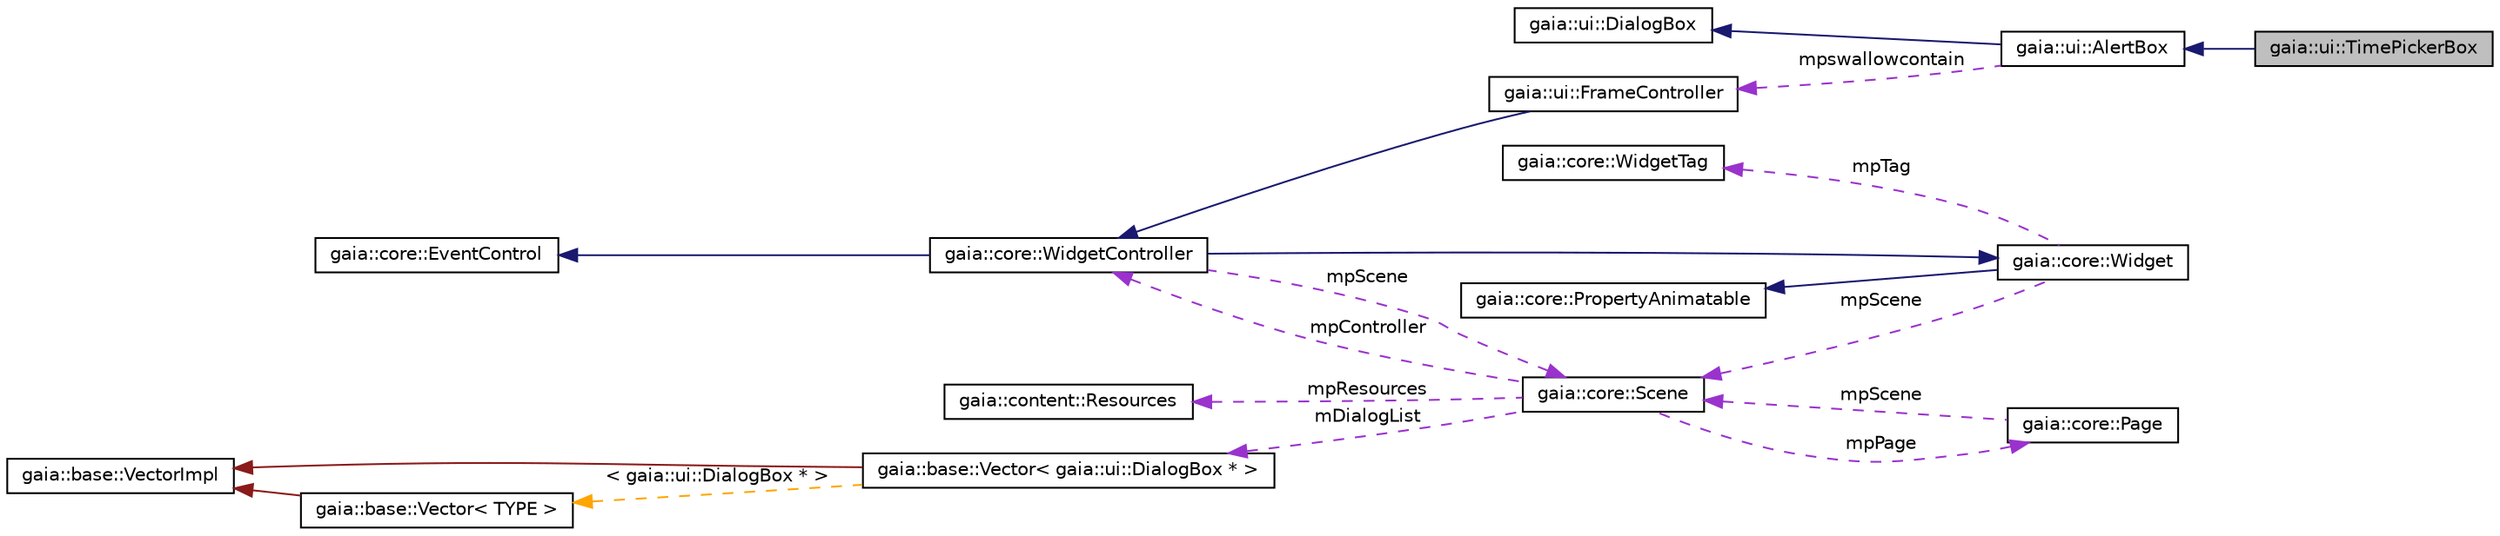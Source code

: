 digraph G
{
  edge [fontname="Helvetica",fontsize="10",labelfontname="Helvetica",labelfontsize="10"];
  node [fontname="Helvetica",fontsize="10",shape=record];
  rankdir=LR;
  Node1 [label="gaia::ui::TimePickerBox",height=0.2,width=0.4,color="black", fillcolor="grey75", style="filled" fontcolor="black"];
  Node2 -> Node1 [dir=back,color="midnightblue",fontsize="10",style="solid",fontname="Helvetica"];
  Node2 [label="gaia::ui::AlertBox",height=0.2,width=0.4,color="black", fillcolor="white", style="filled",URL="$de/d28/classgaia_1_1ui_1_1_alert_box.html",tooltip="A subclass of DialogBox that can display one, two or three buttons."];
  Node3 -> Node2 [dir=back,color="midnightblue",fontsize="10",style="solid",fontname="Helvetica"];
  Node3 [label="gaia::ui::DialogBox",height=0.2,width=0.4,color="black", fillcolor="white", style="filled",URL="$d7/dd4/classgaia_1_1ui_1_1_dialog_box.html",tooltip="Base class for showing dialog on screen."];
  Node4 -> Node2 [dir=back,color="darkorchid3",fontsize="10",style="dashed",label="mpswallowcontain",fontname="Helvetica"];
  Node4 [label="gaia::ui::FrameController",height=0.2,width=0.4,color="black", fillcolor="white", style="filled",URL="$d6/d8d/classgaia_1_1ui_1_1_frame_controller.html",tooltip="FrameController is designed to block out an area on the screen to display a single item..."];
  Node5 -> Node4 [dir=back,color="midnightblue",fontsize="10",style="solid",fontname="Helvetica"];
  Node5 [label="gaia::core::WidgetController",height=0.2,width=0.4,color="black", fillcolor="white", style="filled",URL="$db/d6c/classgaia_1_1core_1_1_widget_controller.html",tooltip="Define the default widget layout to put sets of layout in it."];
  Node6 -> Node5 [dir=back,color="midnightblue",fontsize="10",style="solid",fontname="Helvetica"];
  Node6 [label="gaia::core::Widget",height=0.2,width=0.4,color="black", fillcolor="white", style="filled",URL="$d8/dac/classgaia_1_1core_1_1_widget.html",tooltip="The Widget class is the base class of all user interface component."];
  Node7 -> Node6 [dir=back,color="midnightblue",fontsize="10",style="solid",fontname="Helvetica"];
  Node7 [label="gaia::core::PropertyAnimatable",height=0.2,width=0.4,color="black", fillcolor="white", style="filled",URL="$d0/db2/classgaia_1_1core_1_1_property_animatable.html",tooltip="Any animation object need to implement PropertyAnimatable because of setting value."];
  Node8 -> Node6 [dir=back,color="darkorchid3",fontsize="10",style="dashed",label="mpScene",fontname="Helvetica"];
  Node8 [label="gaia::core::Scene",height=0.2,width=0.4,color="black", fillcolor="white", style="filled",URL="$d5/dfb/classgaia_1_1core_1_1_scene.html",tooltip="A Scene is used to build a visual interface."];
  Node5 -> Node8 [dir=back,color="darkorchid3",fontsize="10",style="dashed",label="mpController",fontname="Helvetica"];
  Node9 -> Node8 [dir=back,color="darkorchid3",fontsize="10",style="dashed",label="mpResources",fontname="Helvetica"];
  Node9 [label="gaia::content::Resources",height=0.2,width=0.4,color="black", fillcolor="white", style="filled",URL="$de/dad/classgaia_1_1content_1_1_resources.html",tooltip="Class for accessing an application&#39;s resources."];
  Node10 -> Node8 [dir=back,color="darkorchid3",fontsize="10",style="dashed",label="mDialogList",fontname="Helvetica"];
  Node10 [label="gaia::base::Vector\< gaia::ui::DialogBox * \>",height=0.2,width=0.4,color="black", fillcolor="white", style="filled",URL="$df/d5d/classgaia_1_1base_1_1_vector.html"];
  Node11 -> Node10 [dir=back,color="firebrick4",fontsize="10",style="solid",fontname="Helvetica"];
  Node11 [label="gaia::base::VectorImpl",height=0.2,width=0.4,color="black", fillcolor="white", style="filled",URL="$d0/d21/classgaia_1_1base_1_1_vector_impl.html",tooltip="Implements vector data structure equipped with copy-on-write mechanism."];
  Node12 -> Node10 [dir=back,color="orange",fontsize="10",style="dashed",label="\< gaia::ui::DialogBox * \>",fontname="Helvetica"];
  Node12 [label="gaia::base::Vector\< TYPE \>",height=0.2,width=0.4,color="black", fillcolor="white", style="filled",URL="$df/d5d/classgaia_1_1base_1_1_vector.html",tooltip="This class implements the vector data structure."];
  Node11 -> Node12 [dir=back,color="firebrick4",fontsize="10",style="solid",fontname="Helvetica"];
  Node13 -> Node8 [dir=back,color="darkorchid3",fontsize="10",style="dashed",label="mpPage",fontname="Helvetica"];
  Node13 [label="gaia::core::Page",height=0.2,width=0.4,color="black", fillcolor="white", style="filled",URL="$db/d3f/classgaia_1_1core_1_1_page.html",tooltip="An page is a single, focused thing that the user can do."];
  Node8 -> Node13 [dir=back,color="darkorchid3",fontsize="10",style="dashed",label="mpScene",fontname="Helvetica"];
  Node14 -> Node6 [dir=back,color="darkorchid3",fontsize="10",style="dashed",label="mpTag",fontname="Helvetica"];
  Node14 [label="gaia::core::WidgetTag",height=0.2,width=0.4,color="black", fillcolor="white", style="filled",URL="$db/d88/classgaia_1_1core_1_1_widget_tag.html"];
  Node15 -> Node5 [dir=back,color="midnightblue",fontsize="10",style="solid",fontname="Helvetica"];
  Node15 [label="gaia::core::EventControl",height=0.2,width=0.4,color="black", fillcolor="white", style="filled",URL="$dd/de0/classgaia_1_1core_1_1_event_control.html",tooltip="EventControl is used to dispatch event and register listener."];
  Node8 -> Node5 [dir=back,color="darkorchid3",fontsize="10",style="dashed",label="mpScene",fontname="Helvetica"];
}
